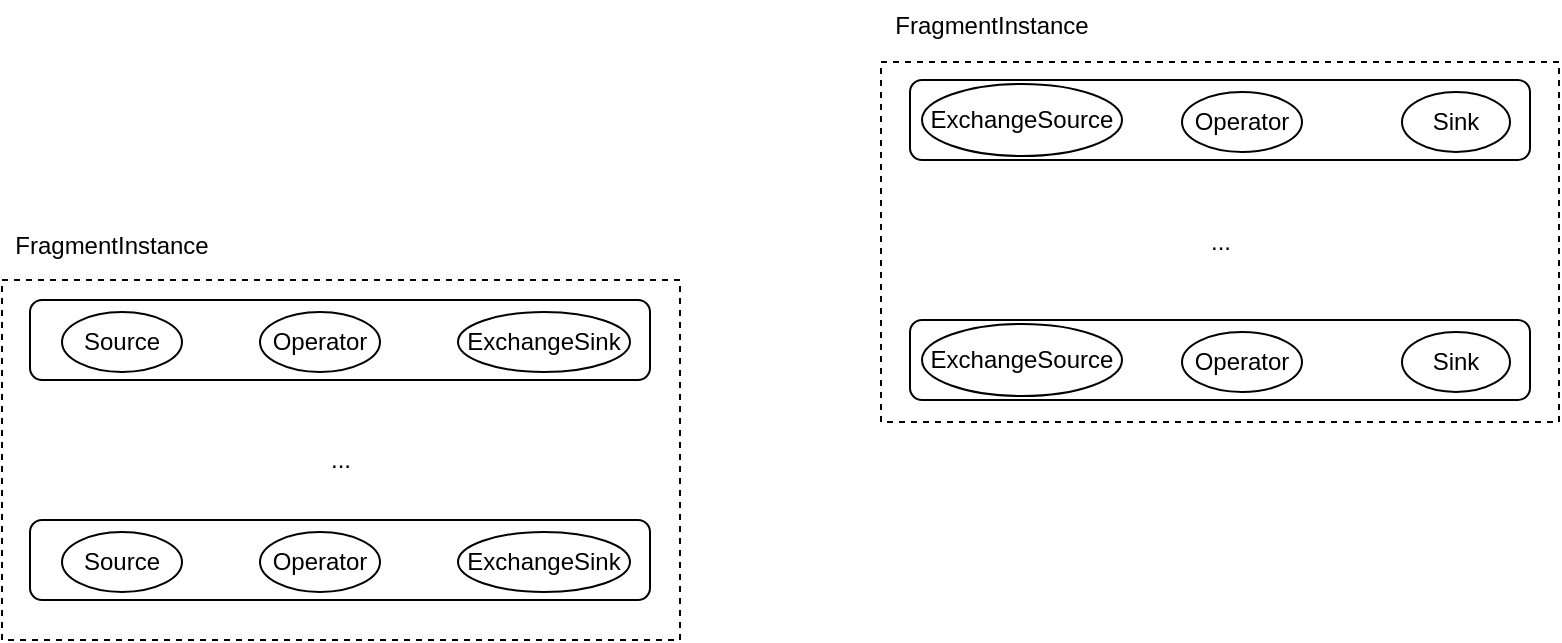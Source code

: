 <mxfile version="21.6.9" type="device">
  <diagram name="第 1 页" id="Ku_IuMZ0PeimsY--ayap">
    <mxGraphModel dx="1152" dy="660" grid="1" gridSize="10" guides="1" tooltips="1" connect="1" arrows="1" fold="1" page="1" pageScale="1" pageWidth="827" pageHeight="1169" math="0" shadow="0">
      <root>
        <mxCell id="0" />
        <mxCell id="1" parent="0" />
        <mxCell id="7bzFC8ZKVc0NRNFI1Em0-1" value="..." style="rounded=0;whiteSpace=wrap;html=1;fillColor=none;dashed=1;" vertex="1" parent="1">
          <mxGeometry x="10" y="360" width="339" height="180" as="geometry" />
        </mxCell>
        <mxCell id="7bzFC8ZKVc0NRNFI1Em0-2" value="" style="rounded=1;whiteSpace=wrap;html=1;" vertex="1" parent="1">
          <mxGeometry x="24" y="370" width="310" height="40" as="geometry" />
        </mxCell>
        <mxCell id="7bzFC8ZKVc0NRNFI1Em0-3" value="Source" style="ellipse;whiteSpace=wrap;html=1;" vertex="1" parent="1">
          <mxGeometry x="40" y="376" width="60" height="30" as="geometry" />
        </mxCell>
        <mxCell id="7bzFC8ZKVc0NRNFI1Em0-4" value="ExchangeSink" style="ellipse;whiteSpace=wrap;html=1;" vertex="1" parent="1">
          <mxGeometry x="238" y="376" width="86" height="30" as="geometry" />
        </mxCell>
        <mxCell id="7bzFC8ZKVc0NRNFI1Em0-10" value="Operator" style="ellipse;whiteSpace=wrap;html=1;" vertex="1" parent="1">
          <mxGeometry x="139" y="376" width="60" height="30" as="geometry" />
        </mxCell>
        <mxCell id="7bzFC8ZKVc0NRNFI1Em0-12" value="" style="rounded=1;whiteSpace=wrap;html=1;" vertex="1" parent="1">
          <mxGeometry x="24" y="480" width="310" height="40" as="geometry" />
        </mxCell>
        <mxCell id="7bzFC8ZKVc0NRNFI1Em0-13" value="Source" style="ellipse;whiteSpace=wrap;html=1;" vertex="1" parent="1">
          <mxGeometry x="40" y="486" width="60" height="30" as="geometry" />
        </mxCell>
        <mxCell id="7bzFC8ZKVc0NRNFI1Em0-14" value="ExchangeSink" style="ellipse;whiteSpace=wrap;html=1;" vertex="1" parent="1">
          <mxGeometry x="238" y="486" width="86" height="30" as="geometry" />
        </mxCell>
        <mxCell id="7bzFC8ZKVc0NRNFI1Em0-15" value="Operator" style="ellipse;whiteSpace=wrap;html=1;" vertex="1" parent="1">
          <mxGeometry x="139" y="486" width="60" height="30" as="geometry" />
        </mxCell>
        <mxCell id="7bzFC8ZKVc0NRNFI1Em0-20" value="" style="rounded=1;whiteSpace=wrap;html=1;" vertex="1" parent="1">
          <mxGeometry x="464" y="260" width="310" height="40" as="geometry" />
        </mxCell>
        <mxCell id="7bzFC8ZKVc0NRNFI1Em0-21" value="ExchangeSource" style="ellipse;whiteSpace=wrap;html=1;" vertex="1" parent="1">
          <mxGeometry x="470" y="262" width="100" height="36" as="geometry" />
        </mxCell>
        <mxCell id="7bzFC8ZKVc0NRNFI1Em0-22" value="Sink" style="ellipse;whiteSpace=wrap;html=1;" vertex="1" parent="1">
          <mxGeometry x="710" y="266" width="54" height="30" as="geometry" />
        </mxCell>
        <mxCell id="7bzFC8ZKVc0NRNFI1Em0-23" value="Operator" style="ellipse;whiteSpace=wrap;html=1;" vertex="1" parent="1">
          <mxGeometry x="600" y="266" width="60" height="30" as="geometry" />
        </mxCell>
        <mxCell id="7bzFC8ZKVc0NRNFI1Em0-30" value="" style="rounded=1;whiteSpace=wrap;html=1;" vertex="1" parent="1">
          <mxGeometry x="464" y="380" width="310" height="40" as="geometry" />
        </mxCell>
        <mxCell id="7bzFC8ZKVc0NRNFI1Em0-31" value="ExchangeSource" style="ellipse;whiteSpace=wrap;html=1;" vertex="1" parent="1">
          <mxGeometry x="470" y="382" width="100" height="36" as="geometry" />
        </mxCell>
        <mxCell id="7bzFC8ZKVc0NRNFI1Em0-32" value="Sink" style="ellipse;whiteSpace=wrap;html=1;" vertex="1" parent="1">
          <mxGeometry x="710" y="386" width="54" height="30" as="geometry" />
        </mxCell>
        <mxCell id="7bzFC8ZKVc0NRNFI1Em0-33" value="Operator" style="ellipse;whiteSpace=wrap;html=1;" vertex="1" parent="1">
          <mxGeometry x="600" y="386" width="60" height="30" as="geometry" />
        </mxCell>
        <mxCell id="7bzFC8ZKVc0NRNFI1Em0-35" value="..." style="rounded=0;whiteSpace=wrap;html=1;fillColor=none;dashed=1;" vertex="1" parent="1">
          <mxGeometry x="449.5" y="251" width="339" height="180" as="geometry" />
        </mxCell>
        <mxCell id="7bzFC8ZKVc0NRNFI1Em0-38" value="FragmentInstance" style="text;html=1;strokeColor=none;fillColor=none;align=center;verticalAlign=middle;whiteSpace=wrap;rounded=0;" vertex="1" parent="1">
          <mxGeometry x="10" y="330" width="110" height="26" as="geometry" />
        </mxCell>
        <mxCell id="7bzFC8ZKVc0NRNFI1Em0-39" value="FragmentInstance" style="text;html=1;strokeColor=none;fillColor=none;align=center;verticalAlign=middle;whiteSpace=wrap;rounded=0;" vertex="1" parent="1">
          <mxGeometry x="449.5" y="220" width="110" height="26" as="geometry" />
        </mxCell>
      </root>
    </mxGraphModel>
  </diagram>
</mxfile>
